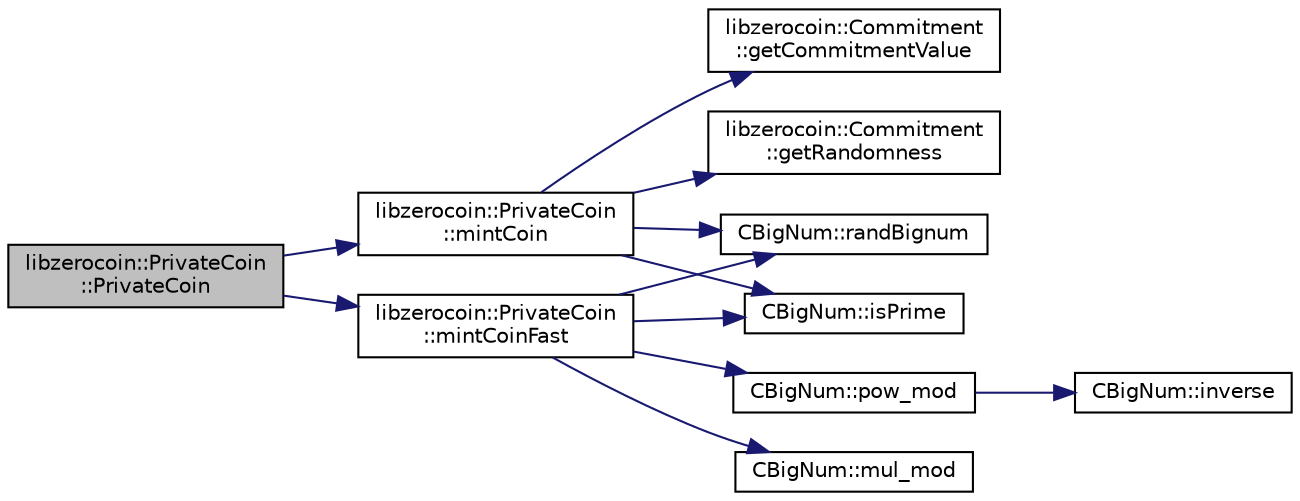 digraph "libzerocoin::PrivateCoin::PrivateCoin"
{
  edge [fontname="Helvetica",fontsize="10",labelfontname="Helvetica",labelfontsize="10"];
  node [fontname="Helvetica",fontsize="10",shape=record];
  rankdir="LR";
  Node2 [label="libzerocoin::PrivateCoin\l::PrivateCoin",height=0.2,width=0.4,color="black", fillcolor="grey75", style="filled", fontcolor="black"];
  Node2 -> Node3 [color="midnightblue",fontsize="10",style="solid",fontname="Helvetica"];
  Node3 [label="libzerocoin::PrivateCoin\l::mintCoinFast",height=0.2,width=0.4,color="black", fillcolor="white", style="filled",URL="$classlibzerocoin_1_1_private_coin.html#ae466bc27aabcf43feb7cc62aba6f7f1e",tooltip="Mint a new coin using a faster process. "];
  Node3 -> Node4 [color="midnightblue",fontsize="10",style="solid",fontname="Helvetica"];
  Node4 [label="CBigNum::randBignum",height=0.2,width=0.4,color="black", fillcolor="white", style="filled",URL="$class_c_big_num.html#a83e20522f042dd2b738bd26e21605e3b",tooltip="Generates a cryptographically secure random number between zero and range exclusive i..."];
  Node3 -> Node5 [color="midnightblue",fontsize="10",style="solid",fontname="Helvetica"];
  Node5 [label="CBigNum::pow_mod",height=0.2,width=0.4,color="black", fillcolor="white", style="filled",URL="$class_c_big_num.html#a949004e3f63921b28b4e245624854289",tooltip="modular exponentiation: this^e mod n "];
  Node5 -> Node6 [color="midnightblue",fontsize="10",style="solid",fontname="Helvetica"];
  Node6 [label="CBigNum::inverse",height=0.2,width=0.4,color="black", fillcolor="white", style="filled",URL="$class_c_big_num.html#ace6cb4447751b27f00139d60dd8ebba4",tooltip="Calculates the inverse of this element mod m. "];
  Node3 -> Node7 [color="midnightblue",fontsize="10",style="solid",fontname="Helvetica"];
  Node7 [label="CBigNum::mul_mod",height=0.2,width=0.4,color="black", fillcolor="white", style="filled",URL="$class_c_big_num.html#abf7973e872561306532d90386d325875",tooltip="modular multiplication: (this * b) mod m "];
  Node3 -> Node8 [color="midnightblue",fontsize="10",style="solid",fontname="Helvetica"];
  Node8 [label="CBigNum::isPrime",height=0.2,width=0.4,color="black", fillcolor="white", style="filled",URL="$class_c_big_num.html#a6d51387c37d74d3c9dfe4fc7aa8affce",tooltip="Miller-Rabin primality test on this element. "];
  Node2 -> Node9 [color="midnightblue",fontsize="10",style="solid",fontname="Helvetica"];
  Node9 [label="libzerocoin::PrivateCoin\l::mintCoin",height=0.2,width=0.4,color="black", fillcolor="white", style="filled",URL="$classlibzerocoin_1_1_private_coin.html#a214e1d601c058d9fd712e3464a082223",tooltip="Mint a new coin. "];
  Node9 -> Node4 [color="midnightblue",fontsize="10",style="solid",fontname="Helvetica"];
  Node9 -> Node10 [color="midnightblue",fontsize="10",style="solid",fontname="Helvetica"];
  Node10 [label="libzerocoin::Commitment\l::getCommitmentValue",height=0.2,width=0.4,color="black", fillcolor="white", style="filled",URL="$classlibzerocoin_1_1_commitment.html#a512ade1b225b10f92f71b3c05869c23a"];
  Node9 -> Node8 [color="midnightblue",fontsize="10",style="solid",fontname="Helvetica"];
  Node9 -> Node11 [color="midnightblue",fontsize="10",style="solid",fontname="Helvetica"];
  Node11 [label="libzerocoin::Commitment\l::getRandomness",height=0.2,width=0.4,color="black", fillcolor="white", style="filled",URL="$classlibzerocoin_1_1_commitment.html#ac84eccbba59e5c0cb76ee8fd827d80de"];
}
